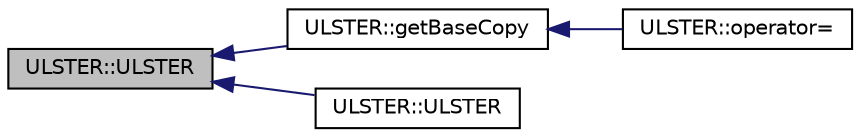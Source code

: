 digraph "ULSTER::ULSTER"
{
  edge [fontname="Helvetica",fontsize="10",labelfontname="Helvetica",labelfontsize="10"];
  node [fontname="Helvetica",fontsize="10",shape=record];
  rankdir="LR";
  Node1 [label="ULSTER::ULSTER",height=0.2,width=0.4,color="black", fillcolor="grey75", style="filled", fontcolor="black"];
  Node1 -> Node2 [dir="back",color="midnightblue",fontsize="10",style="solid",fontname="Helvetica"];
  Node2 [label="ULSTER::getBaseCopy",height=0.2,width=0.4,color="black", fillcolor="white", style="filled",URL="$class_u_l_s_t_e_r.html#ad0c05e562b0c67283edfa4940c9aa728",tooltip="getBaseCopy function, make deep copy of the object/pointer and Return a new std::shared_ptr<BANK> typ..."];
  Node2 -> Node3 [dir="back",color="midnightblue",fontsize="10",style="solid",fontname="Helvetica"];
  Node3 [label="ULSTER::operator=",height=0.2,width=0.4,color="black", fillcolor="white", style="filled",URL="$class_u_l_s_t_e_r.html#aa096fc13a27cf4c4238af3aad8382a13"];
  Node1 -> Node4 [dir="back",color="midnightblue",fontsize="10",style="solid",fontname="Helvetica"];
  Node4 [label="ULSTER::ULSTER",height=0.2,width=0.4,color="black", fillcolor="white", style="filled",URL="$class_u_l_s_t_e_r.html#ac7207ca64f86ef3081e176deb222805d"];
}
